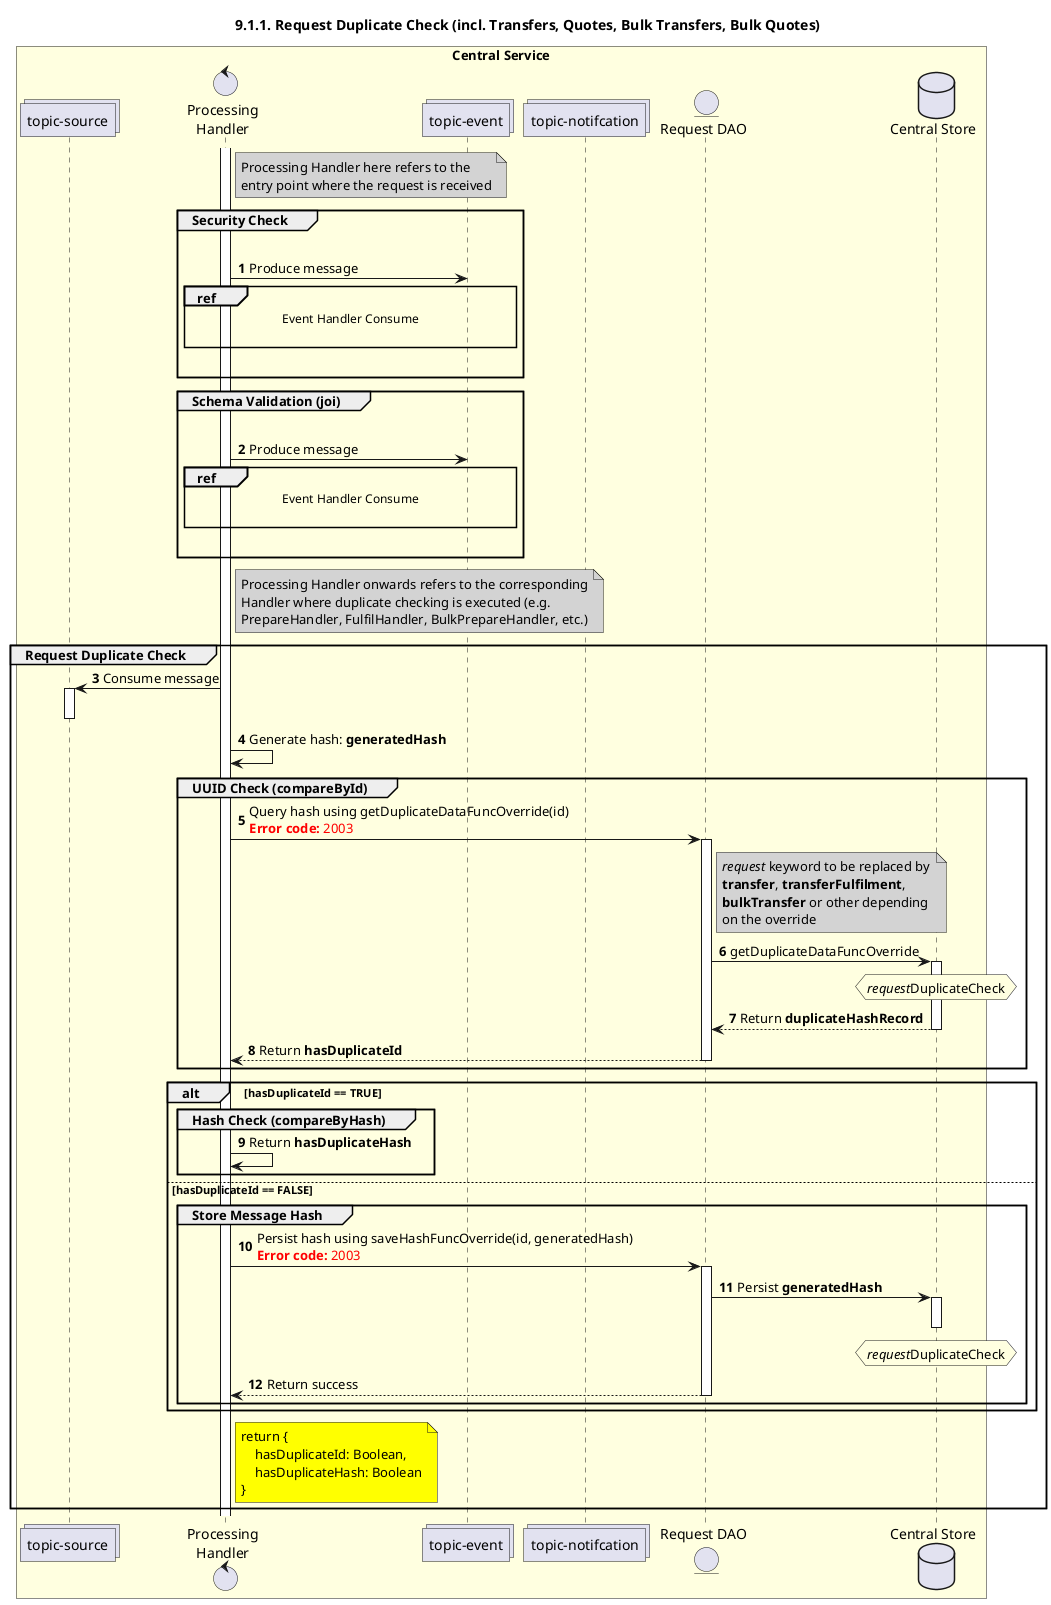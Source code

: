 /'*****
 License
 --------------
 Copyright © 2017 Bill & Melinda Gates Foundation
 The Mojaloop files are made available by the Bill & Melinda Gates Foundation under the Apache License, Version 2.0 (the "License") and you may not use these files except in compliance with the License. You may obtain a copy of the License at
 http://www.apache.org/licenses/LICENSE-2.0
 Unless required by applicable law or agreed to in writing, the Mojaloop files are distributed on an "AS IS" BASIS, WITHOUT WARRANTIES OR CONDITIONS OF ANY KIND, either express or implied. See the License for the specific language governing permissions and limitations under the License.
 Contributors
 --------------
 This is the official list of the Mojaloop project contributors for this file.
 Names of the original copyright holders (individuals or organizations)
 should be listed with a '*' in the first column. People who have
 contributed from an organization can be listed under the organization
 that actually holds the copyright for their contributions (see the
 Gates Foundation organization for an example). Those individuals should have
 their names indented and be marked with a '-'. Email address can be added
 optionally within square brackets <email>.
 * Gates Foundation
 - Name Surname <name.surname@gatesfoundation.com>

 * Georgi Georgiev <georgi.georgiev@modusbox.com>
 --------------
 ******'/

@startuml
' declate title
title 9.1.1. Request Duplicate Check (incl. Transfers, Quotes, Bulk Transfers, Bulk Quotes)

autonumber

' Actor Keys:
'   boundary - APIs/Interfaces, etc
'   collections - Kafka Topics
'   control - Kafka Consumers
'   entity - Database Access Objects
'   database - Database Persistance Store

' declare actors
collections "topic-source" as TOPIC_SOURCE
control "Processing\nHandler" as HANDLER
collections "topic-event" as TOPIC_EVENTS
collections "topic-notifcation" as TOPIC_NOTIFICATION
entity "Request DAO" as DAO
database "Central Store" as DB

box "Central Service" #LightYellow
    participant TOPIC_SOURCE
    participant HANDLER
    participant TOPIC_EVENTS
    participant TOPIC_NOTIFICATION
    participant DAO
    participant DB
end box

' start flow
activate HANDLER

note right of HANDLER #lightgrey
    Processing Handler here refers to the
    entry point where the request is received
end note

group Security Check
    |||
    HANDLER -> TOPIC_EVENTS: Produce message
    ref over HANDLER, TOPIC_EVENTS: Event Handler Consume\n
    |||
end

group Schema Validation (joi)
    |||
    HANDLER -> TOPIC_EVENTS: Produce message
    ref over HANDLER, TOPIC_EVENTS: Event Handler Consume\n
    |||
end

note right of HANDLER #lightgrey
    Processing Handler onwards refers to the corresponding
    Handler where duplicate checking is executed (e.g. 
    PrepareHandler, FulfilHandler, BulkPrepareHandler, etc.)
end note

group Request Duplicate Check
    TOPIC_SOURCE <- HANDLER: Consume message
    activate TOPIC_SOURCE
    deactivate TOPIC_SOURCE

    HANDLER -> HANDLER: Generate hash: **generatedHash**
    group UUID Check (compareById)
        HANDLER -> DAO: Query hash using getDuplicateDataFuncOverride(id)\n<color #red><b>Error code:</b> 2003</color>
        activate DAO
        note right of DAO #lightgrey
            //request// keyword to be replaced by
            **transfer**, **transferFulfilment**, 
            **bulkTransfer** or other depending 
            on the override
        end note
        DAO -> DB: getDuplicateDataFuncOverride
        hnote over DB #lightyellow
            //request//DuplicateCheck
        end note
        activate DB
        DB --> DAO: Return **duplicateHashRecord**
        deactivate DB
        DAO --> HANDLER: Return **hasDuplicateId**
        deactivate DAO
    end
    
    alt hasDuplicateId == TRUE
        group Hash Check (compareByHash)
            HANDLER -> HANDLER: Return **hasDuplicateHash**
        end
    else hasDuplicateId == FALSE
        group Store Message Hash
            HANDLER -> DAO: Persist hash using saveHashFuncOverride(id, generatedHash)\n<color #FF0000><b>Error code:</b> 2003</color>
            activate DAO
            DAO -> DB: Persist **generatedHash**
            activate DB
            deactivate DB
            hnote over DB #lightyellow
                //request//DuplicateCheck
            end note
            DAO --> HANDLER: Return success
            deactivate DAO
        end
    end

    note right of HANDLER #yellow
        return {
            hasDuplicateId: Boolean,
            hasDuplicateHash: Boolean
        }
    end note
end

@enduml
